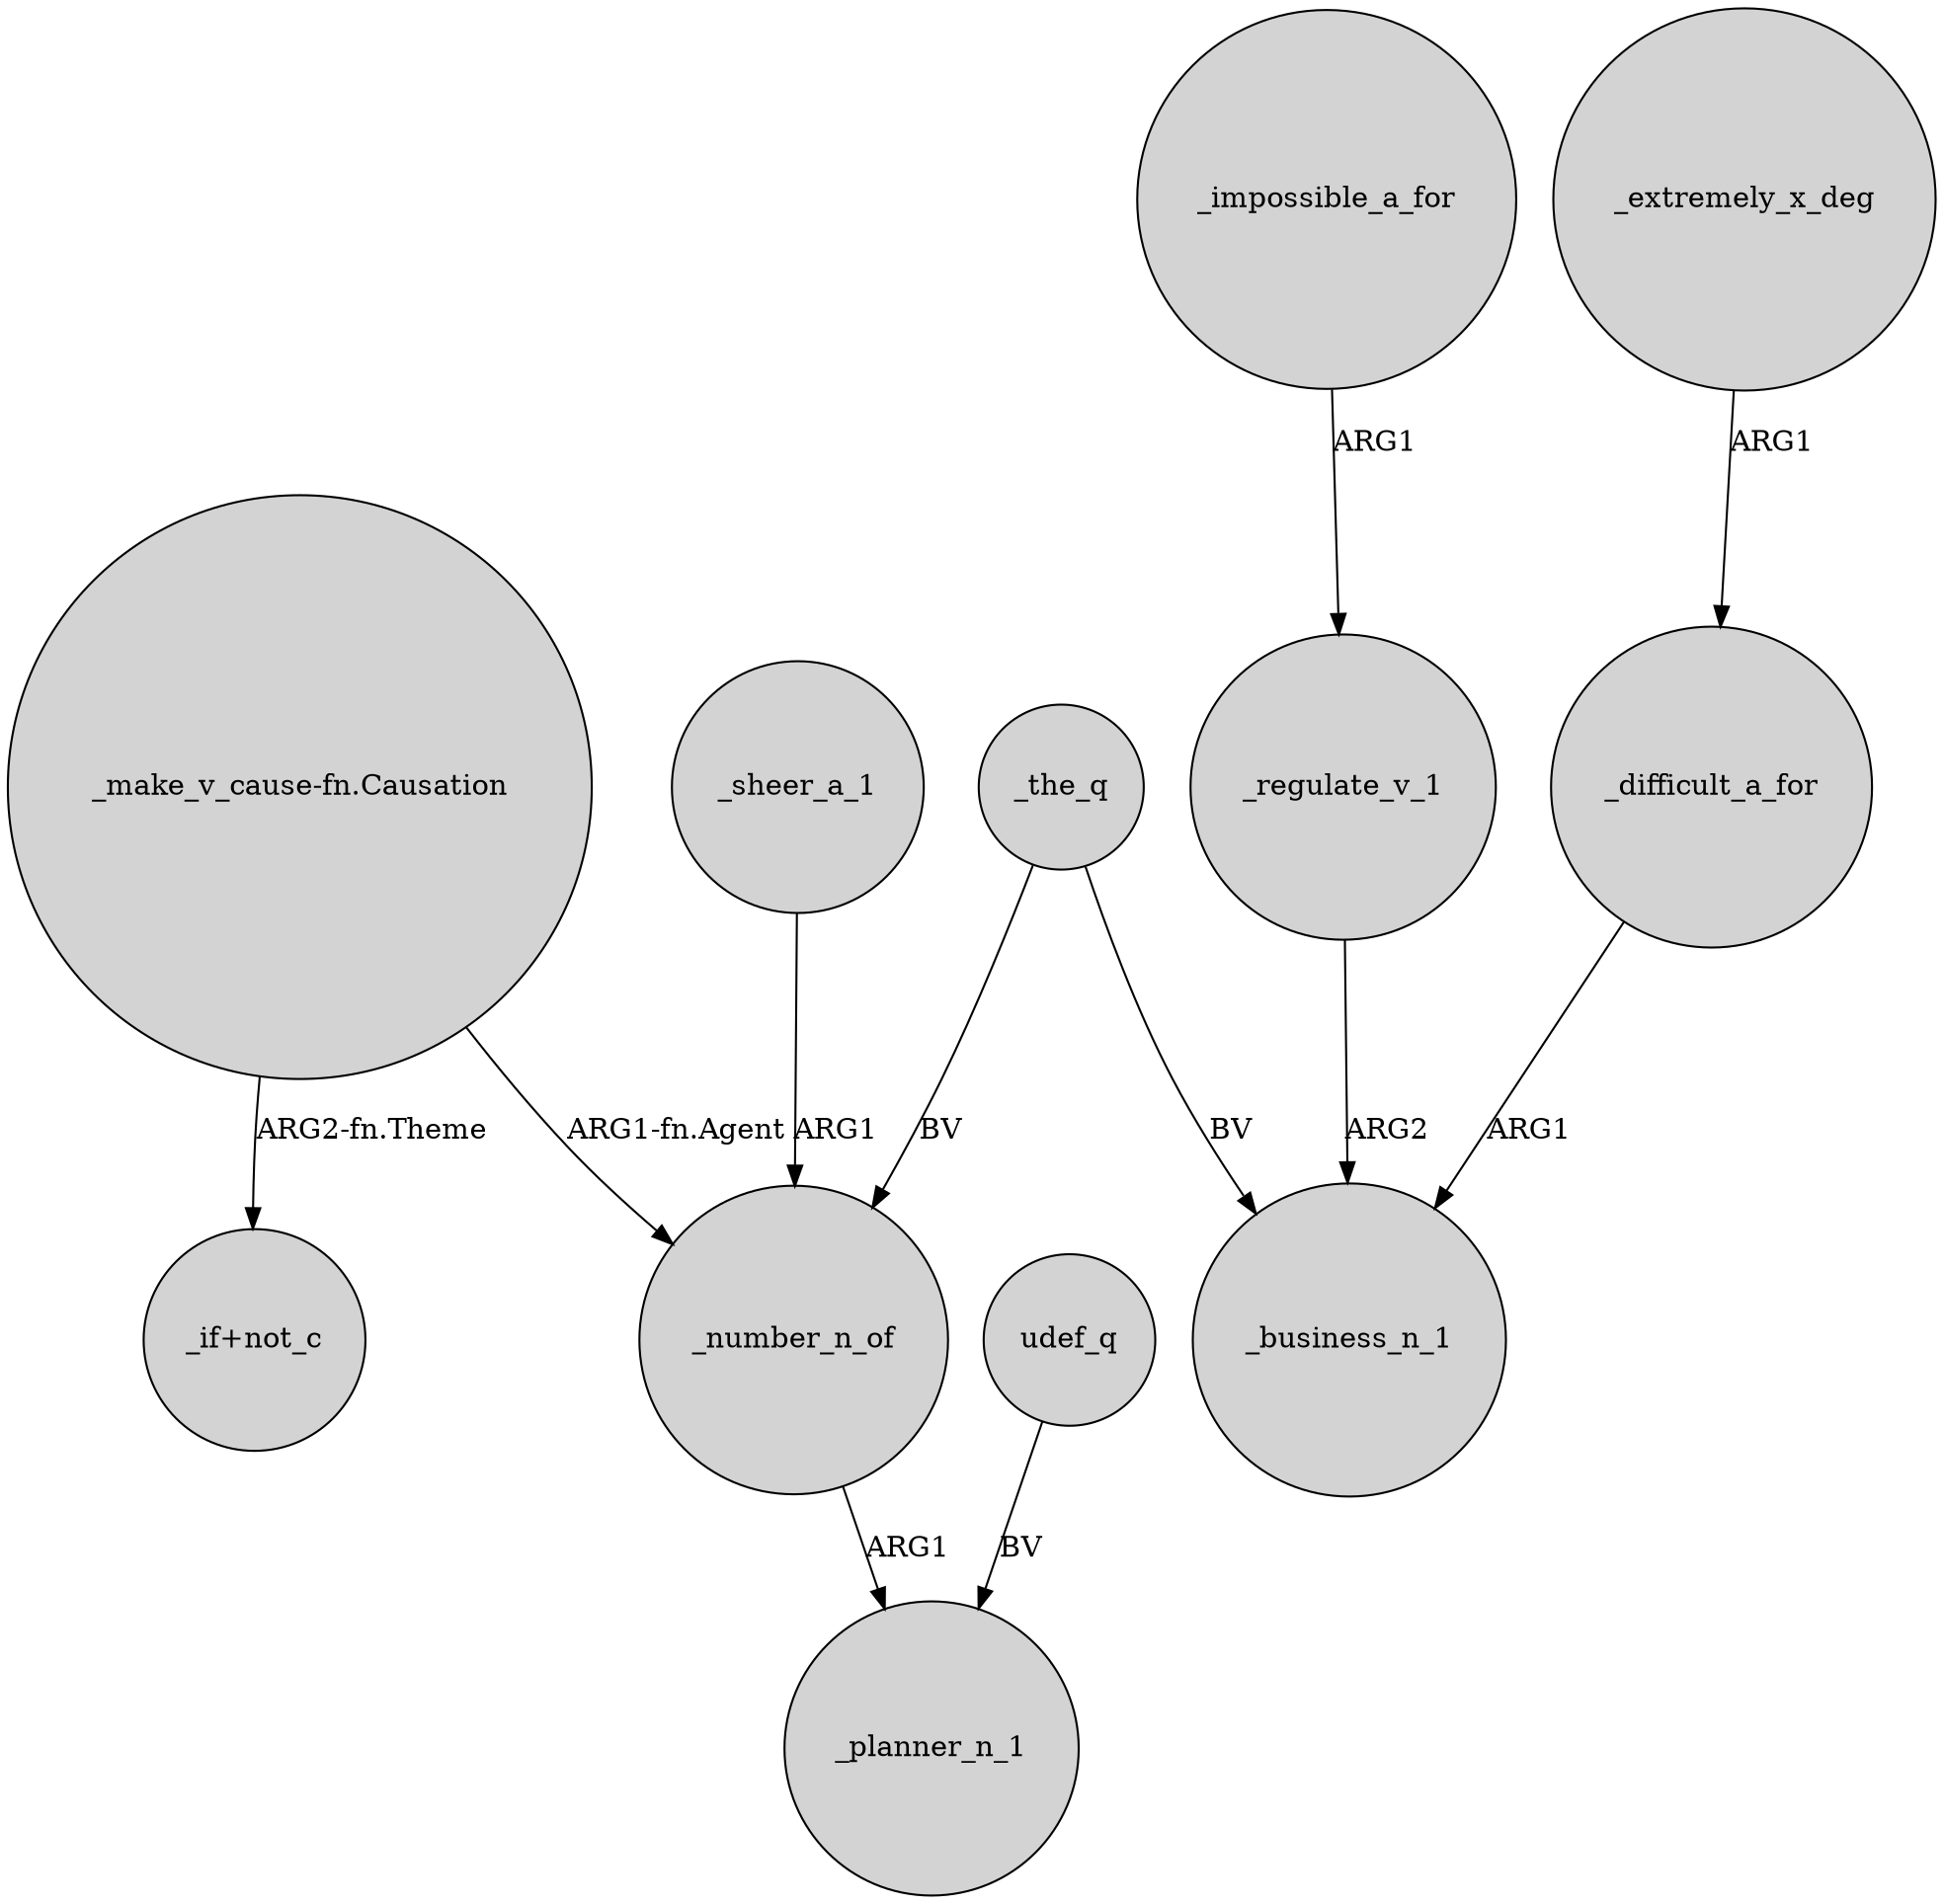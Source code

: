 digraph {
	node [shape=circle style=filled]
	"_make_v_cause-fn.Causation" -> _number_n_of [label="ARG1-fn.Agent"]
	_impossible_a_for -> _regulate_v_1 [label=ARG1]
	_the_q -> _business_n_1 [label=BV]
	_difficult_a_for -> _business_n_1 [label=ARG1]
	_the_q -> _number_n_of [label=BV]
	_extremely_x_deg -> _difficult_a_for [label=ARG1]
	_sheer_a_1 -> _number_n_of [label=ARG1]
	udef_q -> _planner_n_1 [label=BV]
	_number_n_of -> _planner_n_1 [label=ARG1]
	_regulate_v_1 -> _business_n_1 [label=ARG2]
	"_make_v_cause-fn.Causation" -> "_if+not_c" [label="ARG2-fn.Theme"]
}
